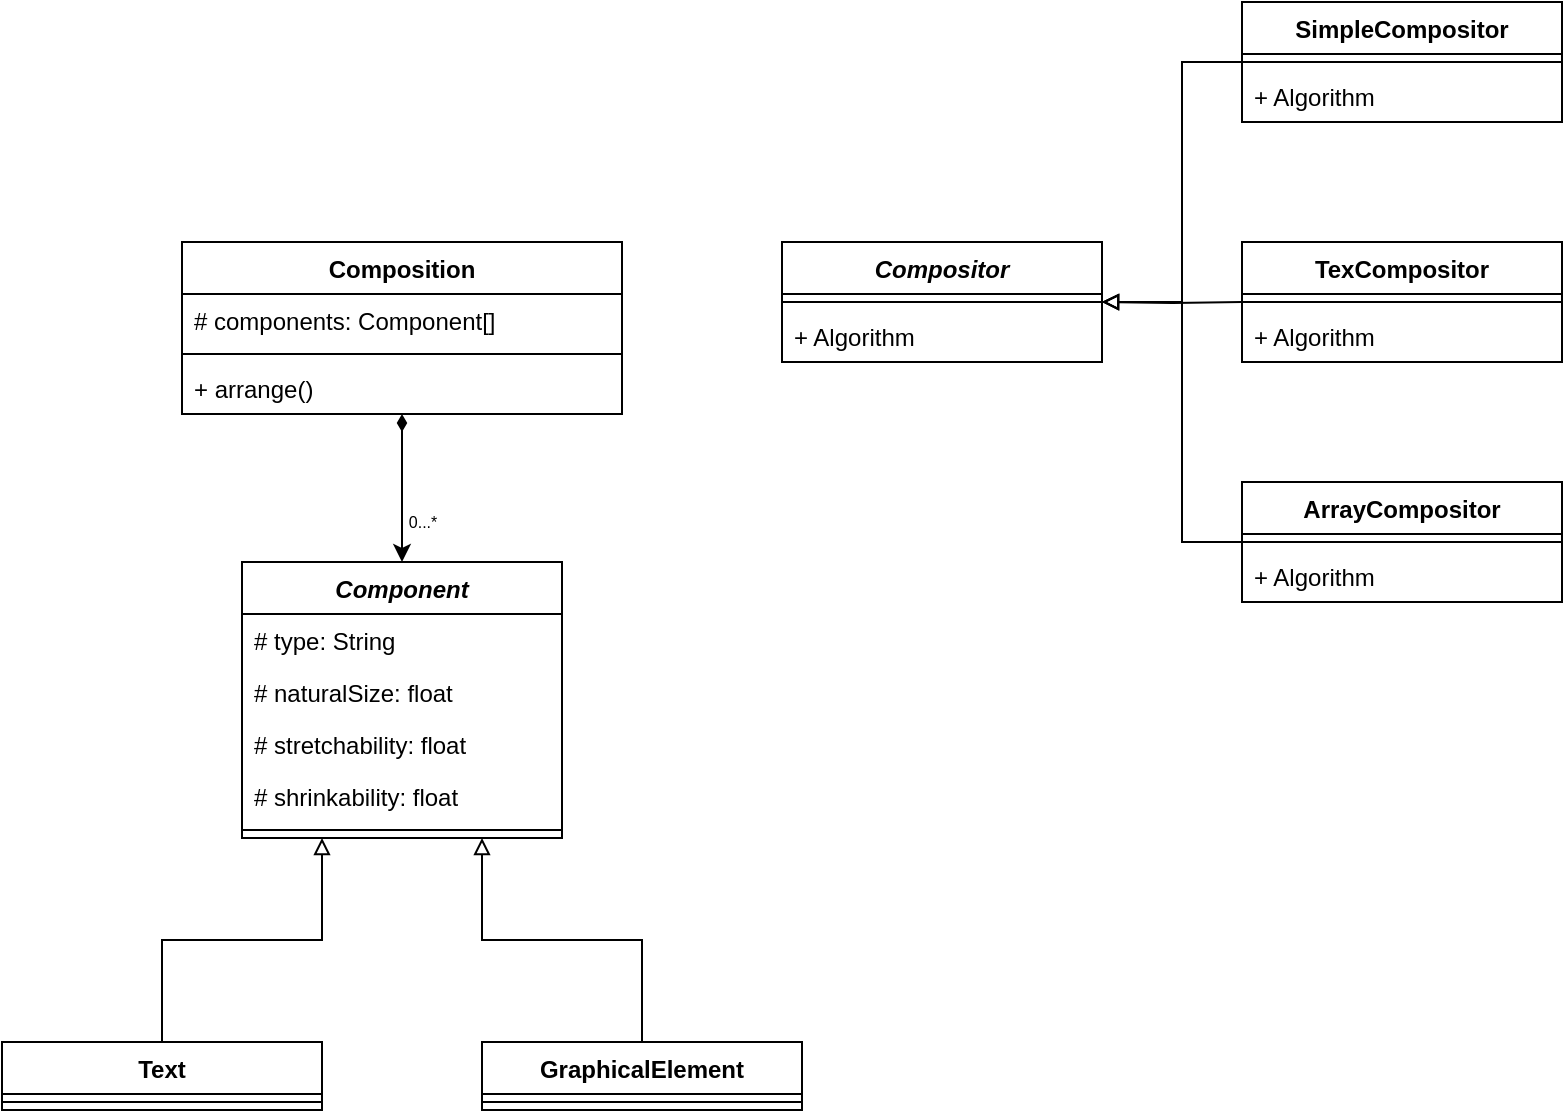 <mxfile version="15.8.2" type="device"><diagram id="r8DEt6ek_MEuDQY_Ajyl" name="Page-1"><mxGraphModel dx="149" dy="141" grid="1" gridSize="10" guides="1" tooltips="1" connect="1" arrows="1" fold="1" page="1" pageScale="1" pageWidth="850" pageHeight="1100" math="0" shadow="0"><root><mxCell id="0"/><mxCell id="1" parent="0"/><mxCell id="hXEmlMSdvDNPgeYBvT3o-105" style="edgeStyle=orthogonalEdgeStyle;rounded=0;orthogonalLoop=1;jettySize=auto;html=1;exitX=0.5;exitY=0;exitDx=0;exitDy=0;entryX=0.5;entryY=1;entryDx=0;entryDy=0;fontColor=#000000;endArrow=diamondThin;endFill=1;startArrow=classic;startFill=1;" edge="1" parent="1" source="hXEmlMSdvDNPgeYBvT3o-77" target="hXEmlMSdvDNPgeYBvT3o-101"><mxGeometry relative="1" as="geometry"/></mxCell><mxCell id="hXEmlMSdvDNPgeYBvT3o-77" value="Component" style="swimlane;fontStyle=3;align=center;verticalAlign=top;childLayout=stackLayout;horizontal=1;startSize=26;horizontalStack=0;resizeParent=1;resizeParentMax=0;resizeLast=0;collapsible=1;marginBottom=0;" vertex="1" parent="1"><mxGeometry x="130" y="360" width="160" height="138" as="geometry"/></mxCell><mxCell id="hXEmlMSdvDNPgeYBvT3o-92" value="# type: String" style="text;strokeColor=none;fillColor=none;align=left;verticalAlign=top;spacingLeft=4;spacingRight=4;overflow=hidden;rotatable=0;points=[[0,0.5],[1,0.5]];portConstraint=eastwest;" vertex="1" parent="hXEmlMSdvDNPgeYBvT3o-77"><mxGeometry y="26" width="160" height="26" as="geometry"/></mxCell><mxCell id="hXEmlMSdvDNPgeYBvT3o-78" value="# naturalSize: float" style="text;strokeColor=none;fillColor=none;align=left;verticalAlign=top;spacingLeft=4;spacingRight=4;overflow=hidden;rotatable=0;points=[[0,0.5],[1,0.5]];portConstraint=eastwest;" vertex="1" parent="hXEmlMSdvDNPgeYBvT3o-77"><mxGeometry y="52" width="160" height="26" as="geometry"/></mxCell><mxCell id="hXEmlMSdvDNPgeYBvT3o-82" value="# stretchability: float" style="text;strokeColor=none;fillColor=none;align=left;verticalAlign=top;spacingLeft=4;spacingRight=4;overflow=hidden;rotatable=0;points=[[0,0.5],[1,0.5]];portConstraint=eastwest;" vertex="1" parent="hXEmlMSdvDNPgeYBvT3o-77"><mxGeometry y="78" width="160" height="26" as="geometry"/></mxCell><mxCell id="hXEmlMSdvDNPgeYBvT3o-81" value="# shrinkability: float" style="text;strokeColor=none;fillColor=none;align=left;verticalAlign=top;spacingLeft=4;spacingRight=4;overflow=hidden;rotatable=0;points=[[0,0.5],[1,0.5]];portConstraint=eastwest;" vertex="1" parent="hXEmlMSdvDNPgeYBvT3o-77"><mxGeometry y="104" width="160" height="26" as="geometry"/></mxCell><mxCell id="hXEmlMSdvDNPgeYBvT3o-79" value="" style="line;strokeWidth=1;fillColor=none;align=left;verticalAlign=middle;spacingTop=-1;spacingLeft=3;spacingRight=3;rotatable=0;labelPosition=right;points=[];portConstraint=eastwest;" vertex="1" parent="hXEmlMSdvDNPgeYBvT3o-77"><mxGeometry y="130" width="160" height="8" as="geometry"/></mxCell><mxCell id="hXEmlMSdvDNPgeYBvT3o-95" style="edgeStyle=orthogonalEdgeStyle;rounded=0;orthogonalLoop=1;jettySize=auto;html=1;exitX=0.5;exitY=0;exitDx=0;exitDy=0;fontColor=#000000;entryX=0.25;entryY=1;entryDx=0;entryDy=0;endArrow=block;endFill=0;" edge="1" parent="1" source="hXEmlMSdvDNPgeYBvT3o-87" target="hXEmlMSdvDNPgeYBvT3o-77"><mxGeometry relative="1" as="geometry"><mxPoint x="190" y="510" as="targetPoint"/></mxGeometry></mxCell><mxCell id="hXEmlMSdvDNPgeYBvT3o-87" value="Text" style="swimlane;fontStyle=1;align=center;verticalAlign=top;childLayout=stackLayout;horizontal=1;startSize=26;horizontalStack=0;resizeParent=1;resizeParentMax=0;resizeLast=0;collapsible=1;marginBottom=0;fontColor=#000000;" vertex="1" parent="1"><mxGeometry x="10" y="600" width="160" height="34" as="geometry"/></mxCell><mxCell id="hXEmlMSdvDNPgeYBvT3o-89" value="" style="line;strokeWidth=1;fillColor=none;align=left;verticalAlign=middle;spacingTop=-1;spacingLeft=3;spacingRight=3;rotatable=0;labelPosition=right;points=[];portConstraint=eastwest;fontColor=#CCCCCC;" vertex="1" parent="hXEmlMSdvDNPgeYBvT3o-87"><mxGeometry y="26" width="160" height="8" as="geometry"/></mxCell><mxCell id="hXEmlMSdvDNPgeYBvT3o-96" style="edgeStyle=orthogonalEdgeStyle;rounded=0;orthogonalLoop=1;jettySize=auto;html=1;exitX=0.5;exitY=0;exitDx=0;exitDy=0;entryX=0.75;entryY=1;entryDx=0;entryDy=0;fontColor=#000000;endArrow=block;endFill=0;" edge="1" parent="1" source="hXEmlMSdvDNPgeYBvT3o-93" target="hXEmlMSdvDNPgeYBvT3o-77"><mxGeometry relative="1" as="geometry"/></mxCell><mxCell id="hXEmlMSdvDNPgeYBvT3o-93" value="GraphicalElement" style="swimlane;fontStyle=1;align=center;verticalAlign=top;childLayout=stackLayout;horizontal=1;startSize=26;horizontalStack=0;resizeParent=1;resizeParentMax=0;resizeLast=0;collapsible=1;marginBottom=0;fontColor=#000000;" vertex="1" parent="1"><mxGeometry x="250" y="600" width="160" height="34" as="geometry"/></mxCell><mxCell id="hXEmlMSdvDNPgeYBvT3o-94" value="" style="line;strokeWidth=1;fillColor=none;align=left;verticalAlign=middle;spacingTop=-1;spacingLeft=3;spacingRight=3;rotatable=0;labelPosition=right;points=[];portConstraint=eastwest;fontColor=#CCCCCC;" vertex="1" parent="hXEmlMSdvDNPgeYBvT3o-93"><mxGeometry y="26" width="160" height="8" as="geometry"/></mxCell><mxCell id="hXEmlMSdvDNPgeYBvT3o-101" value="Composition" style="swimlane;fontStyle=1;align=center;verticalAlign=top;childLayout=stackLayout;horizontal=1;startSize=26;horizontalStack=0;resizeParent=1;resizeParentMax=0;resizeLast=0;collapsible=1;marginBottom=0;fontColor=#000000;" vertex="1" parent="1"><mxGeometry x="100" y="200" width="220" height="86" as="geometry"/></mxCell><mxCell id="hXEmlMSdvDNPgeYBvT3o-102" value="# components: Component[]" style="text;strokeColor=none;fillColor=none;align=left;verticalAlign=top;spacingLeft=4;spacingRight=4;overflow=hidden;rotatable=0;points=[[0,0.5],[1,0.5]];portConstraint=eastwest;fontColor=#000000;" vertex="1" parent="hXEmlMSdvDNPgeYBvT3o-101"><mxGeometry y="26" width="220" height="26" as="geometry"/></mxCell><mxCell id="hXEmlMSdvDNPgeYBvT3o-103" value="" style="line;strokeWidth=1;fillColor=none;align=left;verticalAlign=middle;spacingTop=-1;spacingLeft=3;spacingRight=3;rotatable=0;labelPosition=right;points=[];portConstraint=eastwest;fontColor=#000000;" vertex="1" parent="hXEmlMSdvDNPgeYBvT3o-101"><mxGeometry y="52" width="220" height="8" as="geometry"/></mxCell><mxCell id="hXEmlMSdvDNPgeYBvT3o-104" value="+ arrange()" style="text;strokeColor=none;fillColor=none;align=left;verticalAlign=top;spacingLeft=4;spacingRight=4;overflow=hidden;rotatable=0;points=[[0,0.5],[1,0.5]];portConstraint=eastwest;fontColor=#000000;" vertex="1" parent="hXEmlMSdvDNPgeYBvT3o-101"><mxGeometry y="60" width="220" height="26" as="geometry"/></mxCell><mxCell id="hXEmlMSdvDNPgeYBvT3o-106" value="0...*" style="text;html=1;align=center;verticalAlign=middle;resizable=0;points=[];autosize=1;strokeColor=none;fillColor=none;fontColor=#000000;fontSize=8;" vertex="1" parent="1"><mxGeometry x="205" y="330" width="30" height="20" as="geometry"/></mxCell><mxCell id="hXEmlMSdvDNPgeYBvT3o-121" value="Compositor" style="swimlane;fontStyle=3;align=center;verticalAlign=top;childLayout=stackLayout;horizontal=1;startSize=26;horizontalStack=0;resizeParent=1;resizeParentMax=0;resizeLast=0;collapsible=1;marginBottom=0;fontSize=12;fontColor=#000000;" vertex="1" parent="1"><mxGeometry x="400" y="200" width="160" height="60" as="geometry"/></mxCell><mxCell id="hXEmlMSdvDNPgeYBvT3o-123" value="" style="line;strokeWidth=1;fillColor=none;align=left;verticalAlign=middle;spacingTop=-1;spacingLeft=3;spacingRight=3;rotatable=0;labelPosition=right;points=[];portConstraint=eastwest;fontSize=8;fontColor=#000000;" vertex="1" parent="hXEmlMSdvDNPgeYBvT3o-121"><mxGeometry y="26" width="160" height="8" as="geometry"/></mxCell><mxCell id="hXEmlMSdvDNPgeYBvT3o-124" value="+ Algorithm" style="text;strokeColor=none;fillColor=none;align=left;verticalAlign=top;spacingLeft=4;spacingRight=4;overflow=hidden;rotatable=0;points=[[0,0.5],[1,0.5]];portConstraint=eastwest;fontSize=12;fontColor=#000000;" vertex="1" parent="hXEmlMSdvDNPgeYBvT3o-121"><mxGeometry y="34" width="160" height="26" as="geometry"/></mxCell><mxCell id="hXEmlMSdvDNPgeYBvT3o-137" style="edgeStyle=orthogonalEdgeStyle;rounded=0;orthogonalLoop=1;jettySize=auto;html=1;exitX=1;exitY=0.5;exitDx=0;exitDy=0;entryX=0;entryY=0.5;entryDx=0;entryDy=0;fontSize=12;fontColor=#000000;startArrow=block;startFill=0;endArrow=none;endFill=0;" edge="1" parent="1" source="hXEmlMSdvDNPgeYBvT3o-121" target="hXEmlMSdvDNPgeYBvT3o-125"><mxGeometry relative="1" as="geometry"><Array as="points"><mxPoint x="600" y="230"/><mxPoint x="600" y="110"/></Array></mxGeometry></mxCell><mxCell id="hXEmlMSdvDNPgeYBvT3o-125" value="SimpleCompositor" style="swimlane;fontStyle=1;align=center;verticalAlign=top;childLayout=stackLayout;horizontal=1;startSize=26;horizontalStack=0;resizeParent=1;resizeParentMax=0;resizeLast=0;collapsible=1;marginBottom=0;fontSize=12;fontColor=#000000;" vertex="1" parent="1"><mxGeometry x="630" y="80" width="160" height="60" as="geometry"/></mxCell><mxCell id="hXEmlMSdvDNPgeYBvT3o-127" value="" style="line;strokeWidth=1;fillColor=none;align=left;verticalAlign=middle;spacingTop=-1;spacingLeft=3;spacingRight=3;rotatable=0;labelPosition=right;points=[];portConstraint=eastwest;fontSize=8;fontColor=#000000;" vertex="1" parent="hXEmlMSdvDNPgeYBvT3o-125"><mxGeometry y="26" width="160" height="8" as="geometry"/></mxCell><mxCell id="hXEmlMSdvDNPgeYBvT3o-128" value="+ Algorithm" style="text;strokeColor=none;fillColor=none;align=left;verticalAlign=top;spacingLeft=4;spacingRight=4;overflow=hidden;rotatable=0;points=[[0,0.5],[1,0.5]];portConstraint=eastwest;fontSize=12;fontColor=#000000;" vertex="1" parent="hXEmlMSdvDNPgeYBvT3o-125"><mxGeometry y="34" width="160" height="26" as="geometry"/></mxCell><mxCell id="hXEmlMSdvDNPgeYBvT3o-138" style="edgeStyle=orthogonalEdgeStyle;rounded=0;orthogonalLoop=1;jettySize=auto;html=1;fontSize=12;fontColor=#000000;startArrow=block;startFill=0;endArrow=none;endFill=0;entryX=0;entryY=0.5;entryDx=0;entryDy=0;" edge="1" parent="1" target="hXEmlMSdvDNPgeYBvT3o-129"><mxGeometry relative="1" as="geometry"><mxPoint x="560" y="230" as="sourcePoint"/></mxGeometry></mxCell><mxCell id="hXEmlMSdvDNPgeYBvT3o-129" value="TexCompositor" style="swimlane;fontStyle=1;align=center;verticalAlign=top;childLayout=stackLayout;horizontal=1;startSize=26;horizontalStack=0;resizeParent=1;resizeParentMax=0;resizeLast=0;collapsible=1;marginBottom=0;fontSize=12;fontColor=#000000;" vertex="1" parent="1"><mxGeometry x="630" y="200" width="160" height="60" as="geometry"/></mxCell><mxCell id="hXEmlMSdvDNPgeYBvT3o-131" value="" style="line;strokeWidth=1;fillColor=none;align=left;verticalAlign=middle;spacingTop=-1;spacingLeft=3;spacingRight=3;rotatable=0;labelPosition=right;points=[];portConstraint=eastwest;fontSize=8;fontColor=#000000;" vertex="1" parent="hXEmlMSdvDNPgeYBvT3o-129"><mxGeometry y="26" width="160" height="8" as="geometry"/></mxCell><mxCell id="hXEmlMSdvDNPgeYBvT3o-132" value="+ Algorithm" style="text;strokeColor=none;fillColor=none;align=left;verticalAlign=top;spacingLeft=4;spacingRight=4;overflow=hidden;rotatable=0;points=[[0,0.5],[1,0.5]];portConstraint=eastwest;fontSize=12;fontColor=#000000;" vertex="1" parent="hXEmlMSdvDNPgeYBvT3o-129"><mxGeometry y="34" width="160" height="26" as="geometry"/></mxCell><mxCell id="hXEmlMSdvDNPgeYBvT3o-139" style="edgeStyle=orthogonalEdgeStyle;rounded=0;orthogonalLoop=1;jettySize=auto;html=1;exitX=0;exitY=0.5;exitDx=0;exitDy=0;fontSize=12;fontColor=#000000;startArrow=block;startFill=0;endArrow=none;endFill=0;entryX=0;entryY=0.5;entryDx=0;entryDy=0;" edge="1" parent="1" target="hXEmlMSdvDNPgeYBvT3o-133"><mxGeometry relative="1" as="geometry"><mxPoint x="560" y="230" as="sourcePoint"/><Array as="points"><mxPoint x="600" y="230"/><mxPoint x="600" y="350"/></Array></mxGeometry></mxCell><mxCell id="hXEmlMSdvDNPgeYBvT3o-133" value="ArrayCompositor" style="swimlane;fontStyle=1;align=center;verticalAlign=top;childLayout=stackLayout;horizontal=1;startSize=26;horizontalStack=0;resizeParent=1;resizeParentMax=0;resizeLast=0;collapsible=1;marginBottom=0;fontSize=12;fontColor=#000000;" vertex="1" parent="1"><mxGeometry x="630" y="320" width="160" height="60" as="geometry"/></mxCell><mxCell id="hXEmlMSdvDNPgeYBvT3o-135" value="" style="line;strokeWidth=1;fillColor=none;align=left;verticalAlign=middle;spacingTop=-1;spacingLeft=3;spacingRight=3;rotatable=0;labelPosition=right;points=[];portConstraint=eastwest;fontSize=8;fontColor=#000000;" vertex="1" parent="hXEmlMSdvDNPgeYBvT3o-133"><mxGeometry y="26" width="160" height="8" as="geometry"/></mxCell><mxCell id="hXEmlMSdvDNPgeYBvT3o-136" value="+ Algorithm" style="text;strokeColor=none;fillColor=none;align=left;verticalAlign=top;spacingLeft=4;spacingRight=4;overflow=hidden;rotatable=0;points=[[0,0.5],[1,0.5]];portConstraint=eastwest;fontSize=12;fontColor=#000000;" vertex="1" parent="hXEmlMSdvDNPgeYBvT3o-133"><mxGeometry y="34" width="160" height="26" as="geometry"/></mxCell></root></mxGraphModel></diagram></mxfile>